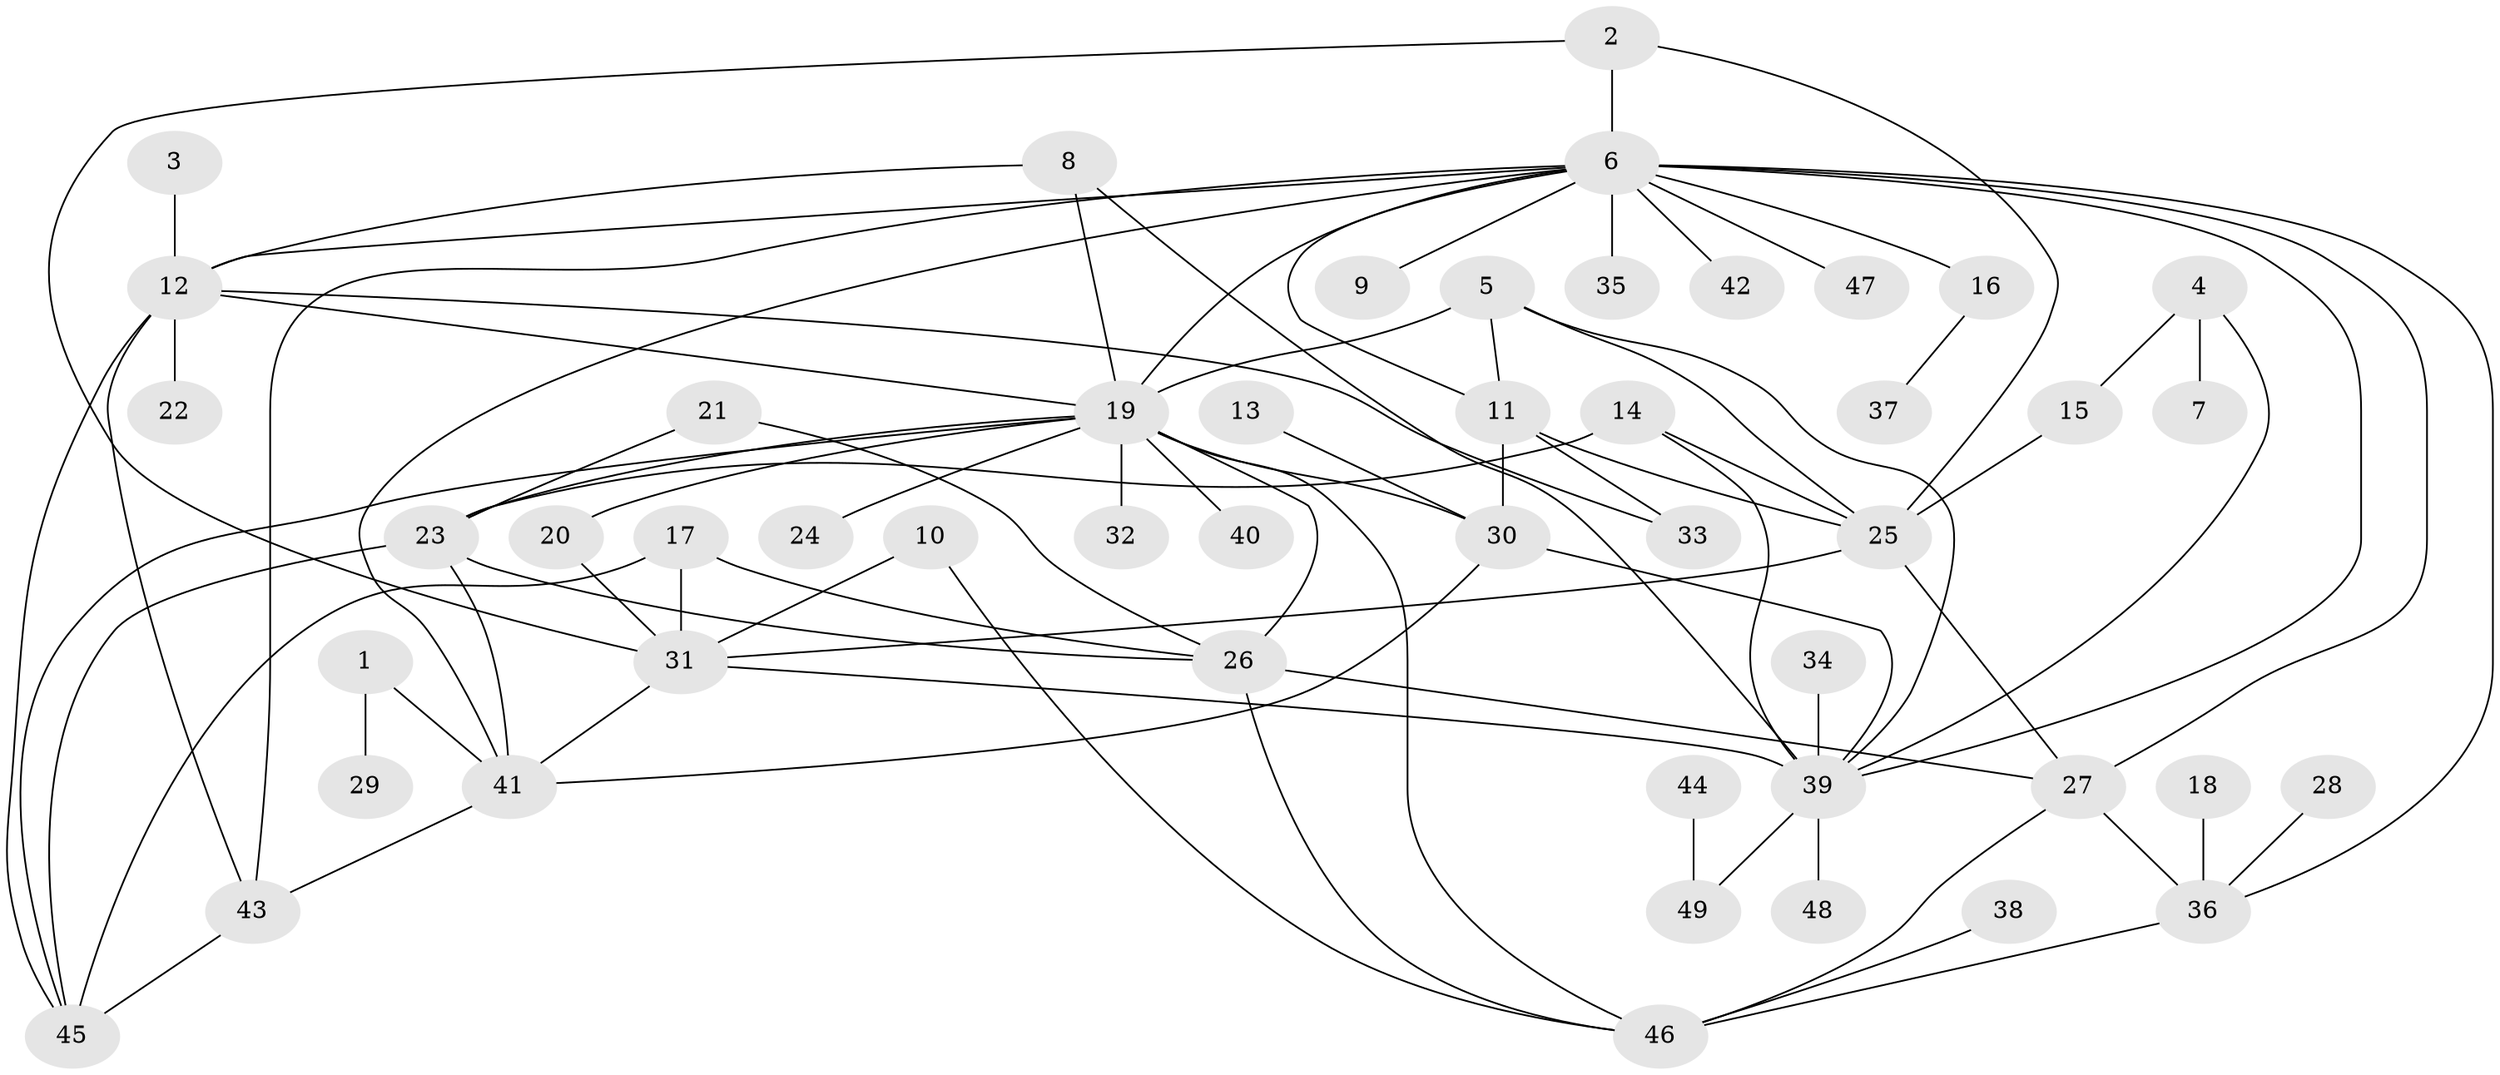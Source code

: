 // original degree distribution, {16: 0.017241379310344827, 6: 0.04310344827586207, 2: 0.25862068965517243, 12: 0.008620689655172414, 7: 0.017241379310344827, 8: 0.017241379310344827, 3: 0.08620689655172414, 4: 0.06896551724137931, 11: 0.008620689655172414, 5: 0.008620689655172414, 1: 0.45689655172413796, 9: 0.008620689655172414}
// Generated by graph-tools (version 1.1) at 2025/36/03/04/25 23:36:51]
// undirected, 49 vertices, 83 edges
graph export_dot {
  node [color=gray90,style=filled];
  1;
  2;
  3;
  4;
  5;
  6;
  7;
  8;
  9;
  10;
  11;
  12;
  13;
  14;
  15;
  16;
  17;
  18;
  19;
  20;
  21;
  22;
  23;
  24;
  25;
  26;
  27;
  28;
  29;
  30;
  31;
  32;
  33;
  34;
  35;
  36;
  37;
  38;
  39;
  40;
  41;
  42;
  43;
  44;
  45;
  46;
  47;
  48;
  49;
  1 -- 29 [weight=1.0];
  1 -- 41 [weight=1.0];
  2 -- 6 [weight=1.0];
  2 -- 25 [weight=1.0];
  2 -- 31 [weight=1.0];
  3 -- 12 [weight=1.0];
  4 -- 7 [weight=1.0];
  4 -- 15 [weight=1.0];
  4 -- 39 [weight=1.0];
  5 -- 11 [weight=1.0];
  5 -- 19 [weight=1.0];
  5 -- 25 [weight=1.0];
  5 -- 39 [weight=1.0];
  6 -- 9 [weight=1.0];
  6 -- 11 [weight=1.0];
  6 -- 12 [weight=1.0];
  6 -- 16 [weight=1.0];
  6 -- 19 [weight=1.0];
  6 -- 27 [weight=1.0];
  6 -- 35 [weight=1.0];
  6 -- 36 [weight=1.0];
  6 -- 39 [weight=1.0];
  6 -- 41 [weight=1.0];
  6 -- 42 [weight=1.0];
  6 -- 43 [weight=1.0];
  6 -- 47 [weight=1.0];
  8 -- 12 [weight=1.0];
  8 -- 19 [weight=1.0];
  8 -- 39 [weight=1.0];
  10 -- 31 [weight=1.0];
  10 -- 46 [weight=1.0];
  11 -- 25 [weight=1.0];
  11 -- 30 [weight=1.0];
  11 -- 33 [weight=1.0];
  12 -- 19 [weight=1.0];
  12 -- 22 [weight=1.0];
  12 -- 33 [weight=1.0];
  12 -- 43 [weight=1.0];
  12 -- 45 [weight=1.0];
  13 -- 30 [weight=1.0];
  14 -- 23 [weight=1.0];
  14 -- 25 [weight=1.0];
  14 -- 39 [weight=1.0];
  15 -- 25 [weight=1.0];
  16 -- 37 [weight=1.0];
  17 -- 26 [weight=1.0];
  17 -- 31 [weight=1.0];
  17 -- 45 [weight=1.0];
  18 -- 36 [weight=1.0];
  19 -- 20 [weight=1.0];
  19 -- 23 [weight=1.0];
  19 -- 24 [weight=1.0];
  19 -- 26 [weight=1.0];
  19 -- 30 [weight=1.0];
  19 -- 32 [weight=1.0];
  19 -- 40 [weight=1.0];
  19 -- 45 [weight=1.0];
  19 -- 46 [weight=1.0];
  20 -- 31 [weight=1.0];
  21 -- 23 [weight=1.0];
  21 -- 26 [weight=1.0];
  23 -- 26 [weight=1.0];
  23 -- 41 [weight=1.0];
  23 -- 45 [weight=1.0];
  25 -- 27 [weight=1.0];
  25 -- 31 [weight=1.0];
  26 -- 27 [weight=1.0];
  26 -- 46 [weight=1.0];
  27 -- 36 [weight=1.0];
  27 -- 46 [weight=1.0];
  28 -- 36 [weight=1.0];
  30 -- 39 [weight=1.0];
  30 -- 41 [weight=1.0];
  31 -- 39 [weight=1.0];
  31 -- 41 [weight=1.0];
  34 -- 39 [weight=1.0];
  36 -- 46 [weight=1.0];
  38 -- 46 [weight=1.0];
  39 -- 48 [weight=1.0];
  39 -- 49 [weight=1.0];
  41 -- 43 [weight=1.0];
  43 -- 45 [weight=1.0];
  44 -- 49 [weight=1.0];
}
